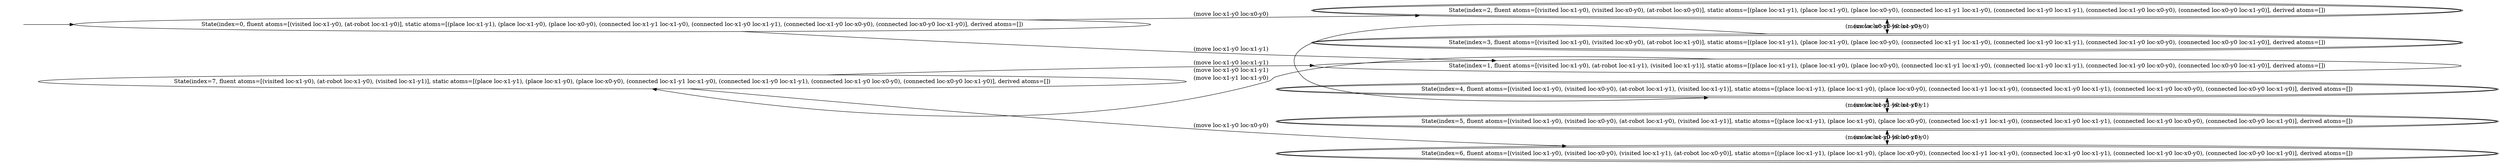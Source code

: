 digraph {
rankdir="LR"
s0[label="State(index=0, fluent atoms=[(visited loc-x1-y0), (at-robot loc-x1-y0)], static atoms=[(place loc-x1-y1), (place loc-x1-y0), (place loc-x0-y0), (connected loc-x1-y1 loc-x1-y0), (connected loc-x1-y0 loc-x1-y1), (connected loc-x1-y0 loc-x0-y0), (connected loc-x0-y0 loc-x1-y0)], derived atoms=[])"]
s1[label="State(index=1, fluent atoms=[(visited loc-x1-y0), (at-robot loc-x1-y1), (visited loc-x1-y1)], static atoms=[(place loc-x1-y1), (place loc-x1-y0), (place loc-x0-y0), (connected loc-x1-y1 loc-x1-y0), (connected loc-x1-y0 loc-x1-y1), (connected loc-x1-y0 loc-x0-y0), (connected loc-x0-y0 loc-x1-y0)], derived atoms=[])"]
s2[peripheries=2,label="State(index=2, fluent atoms=[(visited loc-x1-y0), (visited loc-x0-y0), (at-robot loc-x0-y0)], static atoms=[(place loc-x1-y1), (place loc-x1-y0), (place loc-x0-y0), (connected loc-x1-y1 loc-x1-y0), (connected loc-x1-y0 loc-x1-y1), (connected loc-x1-y0 loc-x0-y0), (connected loc-x0-y0 loc-x1-y0)], derived atoms=[])"]
s3[peripheries=2,label="State(index=3, fluent atoms=[(visited loc-x1-y0), (visited loc-x0-y0), (at-robot loc-x1-y0)], static atoms=[(place loc-x1-y1), (place loc-x1-y0), (place loc-x0-y0), (connected loc-x1-y1 loc-x1-y0), (connected loc-x1-y0 loc-x1-y1), (connected loc-x1-y0 loc-x0-y0), (connected loc-x0-y0 loc-x1-y0)], derived atoms=[])"]
s4[peripheries=2,label="State(index=4, fluent atoms=[(visited loc-x1-y0), (visited loc-x0-y0), (at-robot loc-x1-y1), (visited loc-x1-y1)], static atoms=[(place loc-x1-y1), (place loc-x1-y0), (place loc-x0-y0), (connected loc-x1-y1 loc-x1-y0), (connected loc-x1-y0 loc-x1-y1), (connected loc-x1-y0 loc-x0-y0), (connected loc-x0-y0 loc-x1-y0)], derived atoms=[])"]
s5[peripheries=2,label="State(index=5, fluent atoms=[(visited loc-x1-y0), (visited loc-x0-y0), (at-robot loc-x1-y0), (visited loc-x1-y1)], static atoms=[(place loc-x1-y1), (place loc-x1-y0), (place loc-x0-y0), (connected loc-x1-y1 loc-x1-y0), (connected loc-x1-y0 loc-x1-y1), (connected loc-x1-y0 loc-x0-y0), (connected loc-x0-y0 loc-x1-y0)], derived atoms=[])"]
s6[peripheries=2,label="State(index=6, fluent atoms=[(visited loc-x1-y0), (visited loc-x0-y0), (visited loc-x1-y1), (at-robot loc-x0-y0)], static atoms=[(place loc-x1-y1), (place loc-x1-y0), (place loc-x0-y0), (connected loc-x1-y1 loc-x1-y0), (connected loc-x1-y0 loc-x1-y1), (connected loc-x1-y0 loc-x0-y0), (connected loc-x0-y0 loc-x1-y0)], derived atoms=[])"]
s7[label="State(index=7, fluent atoms=[(visited loc-x1-y0), (at-robot loc-x1-y0), (visited loc-x1-y1)], static atoms=[(place loc-x1-y1), (place loc-x1-y0), (place loc-x0-y0), (connected loc-x1-y1 loc-x1-y0), (connected loc-x1-y0 loc-x1-y1), (connected loc-x1-y0 loc-x0-y0), (connected loc-x0-y0 loc-x1-y0)], derived atoms=[])"]
Dangling [ label = "", style = invis ]
{ rank = same; Dangling }
Dangling -> s0
{ rank = same; s1}
{ rank = same; s0,s7}
{ rank = same; s2,s3,s4,s5,s6}
s0->s1 [label="(move loc-x1-y0 loc-x1-y1)"]
s0->s2 [label="(move loc-x1-y0 loc-x0-y0)"]
s2->s3 [label="(move loc-x0-y0 loc-x1-y0)"]
s3->s4 [label="(move loc-x1-y0 loc-x1-y1)"]
s3->s2 [label="(move loc-x1-y0 loc-x0-y0)"]
s4->s5 [label="(move loc-x1-y1 loc-x1-y0)"]
s5->s4 [label="(move loc-x1-y0 loc-x1-y1)"]
s5->s6 [label="(move loc-x1-y0 loc-x0-y0)"]
s6->s5 [label="(move loc-x0-y0 loc-x1-y0)"]
s1->s7 [label="(move loc-x1-y1 loc-x1-y0)"]
s7->s1 [label="(move loc-x1-y0 loc-x1-y1)"]
s7->s6 [label="(move loc-x1-y0 loc-x0-y0)"]
}
